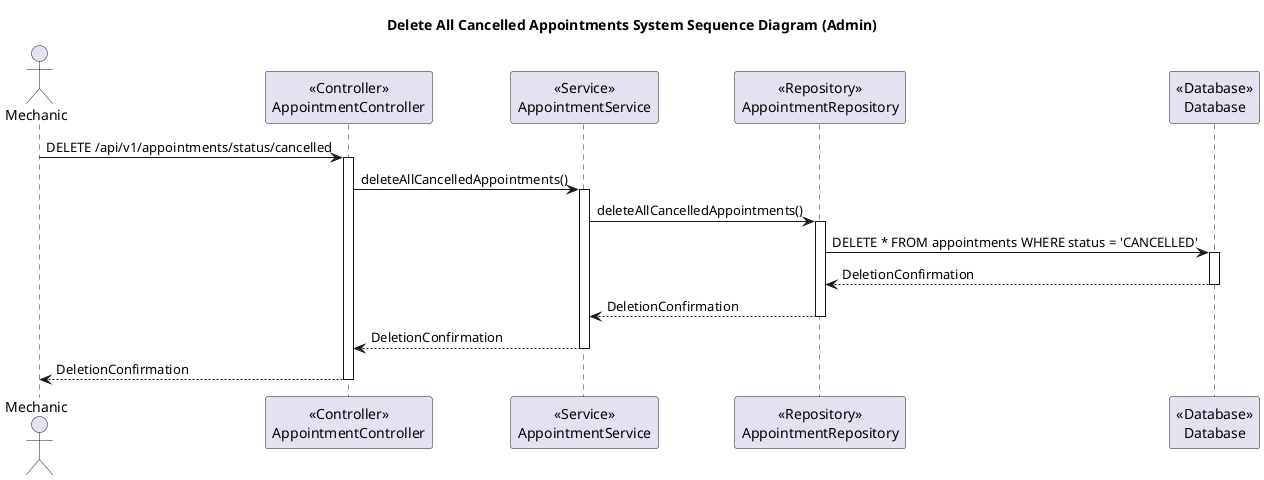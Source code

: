 @startuml
title Delete All Cancelled Appointments System Sequence Diagram (Admin)

actor Mechanic

participant AppointmentController as "<<Controller>>\nAppointmentController"
participant AppointmentService as "<<Service>>\nAppointmentService"
participant AppointmentRepository as "<<Repository>>\nAppointmentRepository"
participant Database as "<<Database>>\nDatabase"

Mechanic -> AppointmentController: DELETE /api/v1/appointments/status/cancelled
activate AppointmentController

AppointmentController -> AppointmentService: deleteAllCancelledAppointments()
activate AppointmentService

AppointmentService -> AppointmentRepository: deleteAllCancelledAppointments()
activate AppointmentRepository

AppointmentRepository -> Database: DELETE * FROM appointments WHERE status = 'CANCELLED'
activate Database

Database --> AppointmentRepository: DeletionConfirmation
deactivate Database

AppointmentRepository --> AppointmentService: DeletionConfirmation
deactivate AppointmentRepository

AppointmentService --> AppointmentController: DeletionConfirmation
deactivate AppointmentService

AppointmentController --> Mechanic: DeletionConfirmation
deactivate AppointmentController
@enduml
